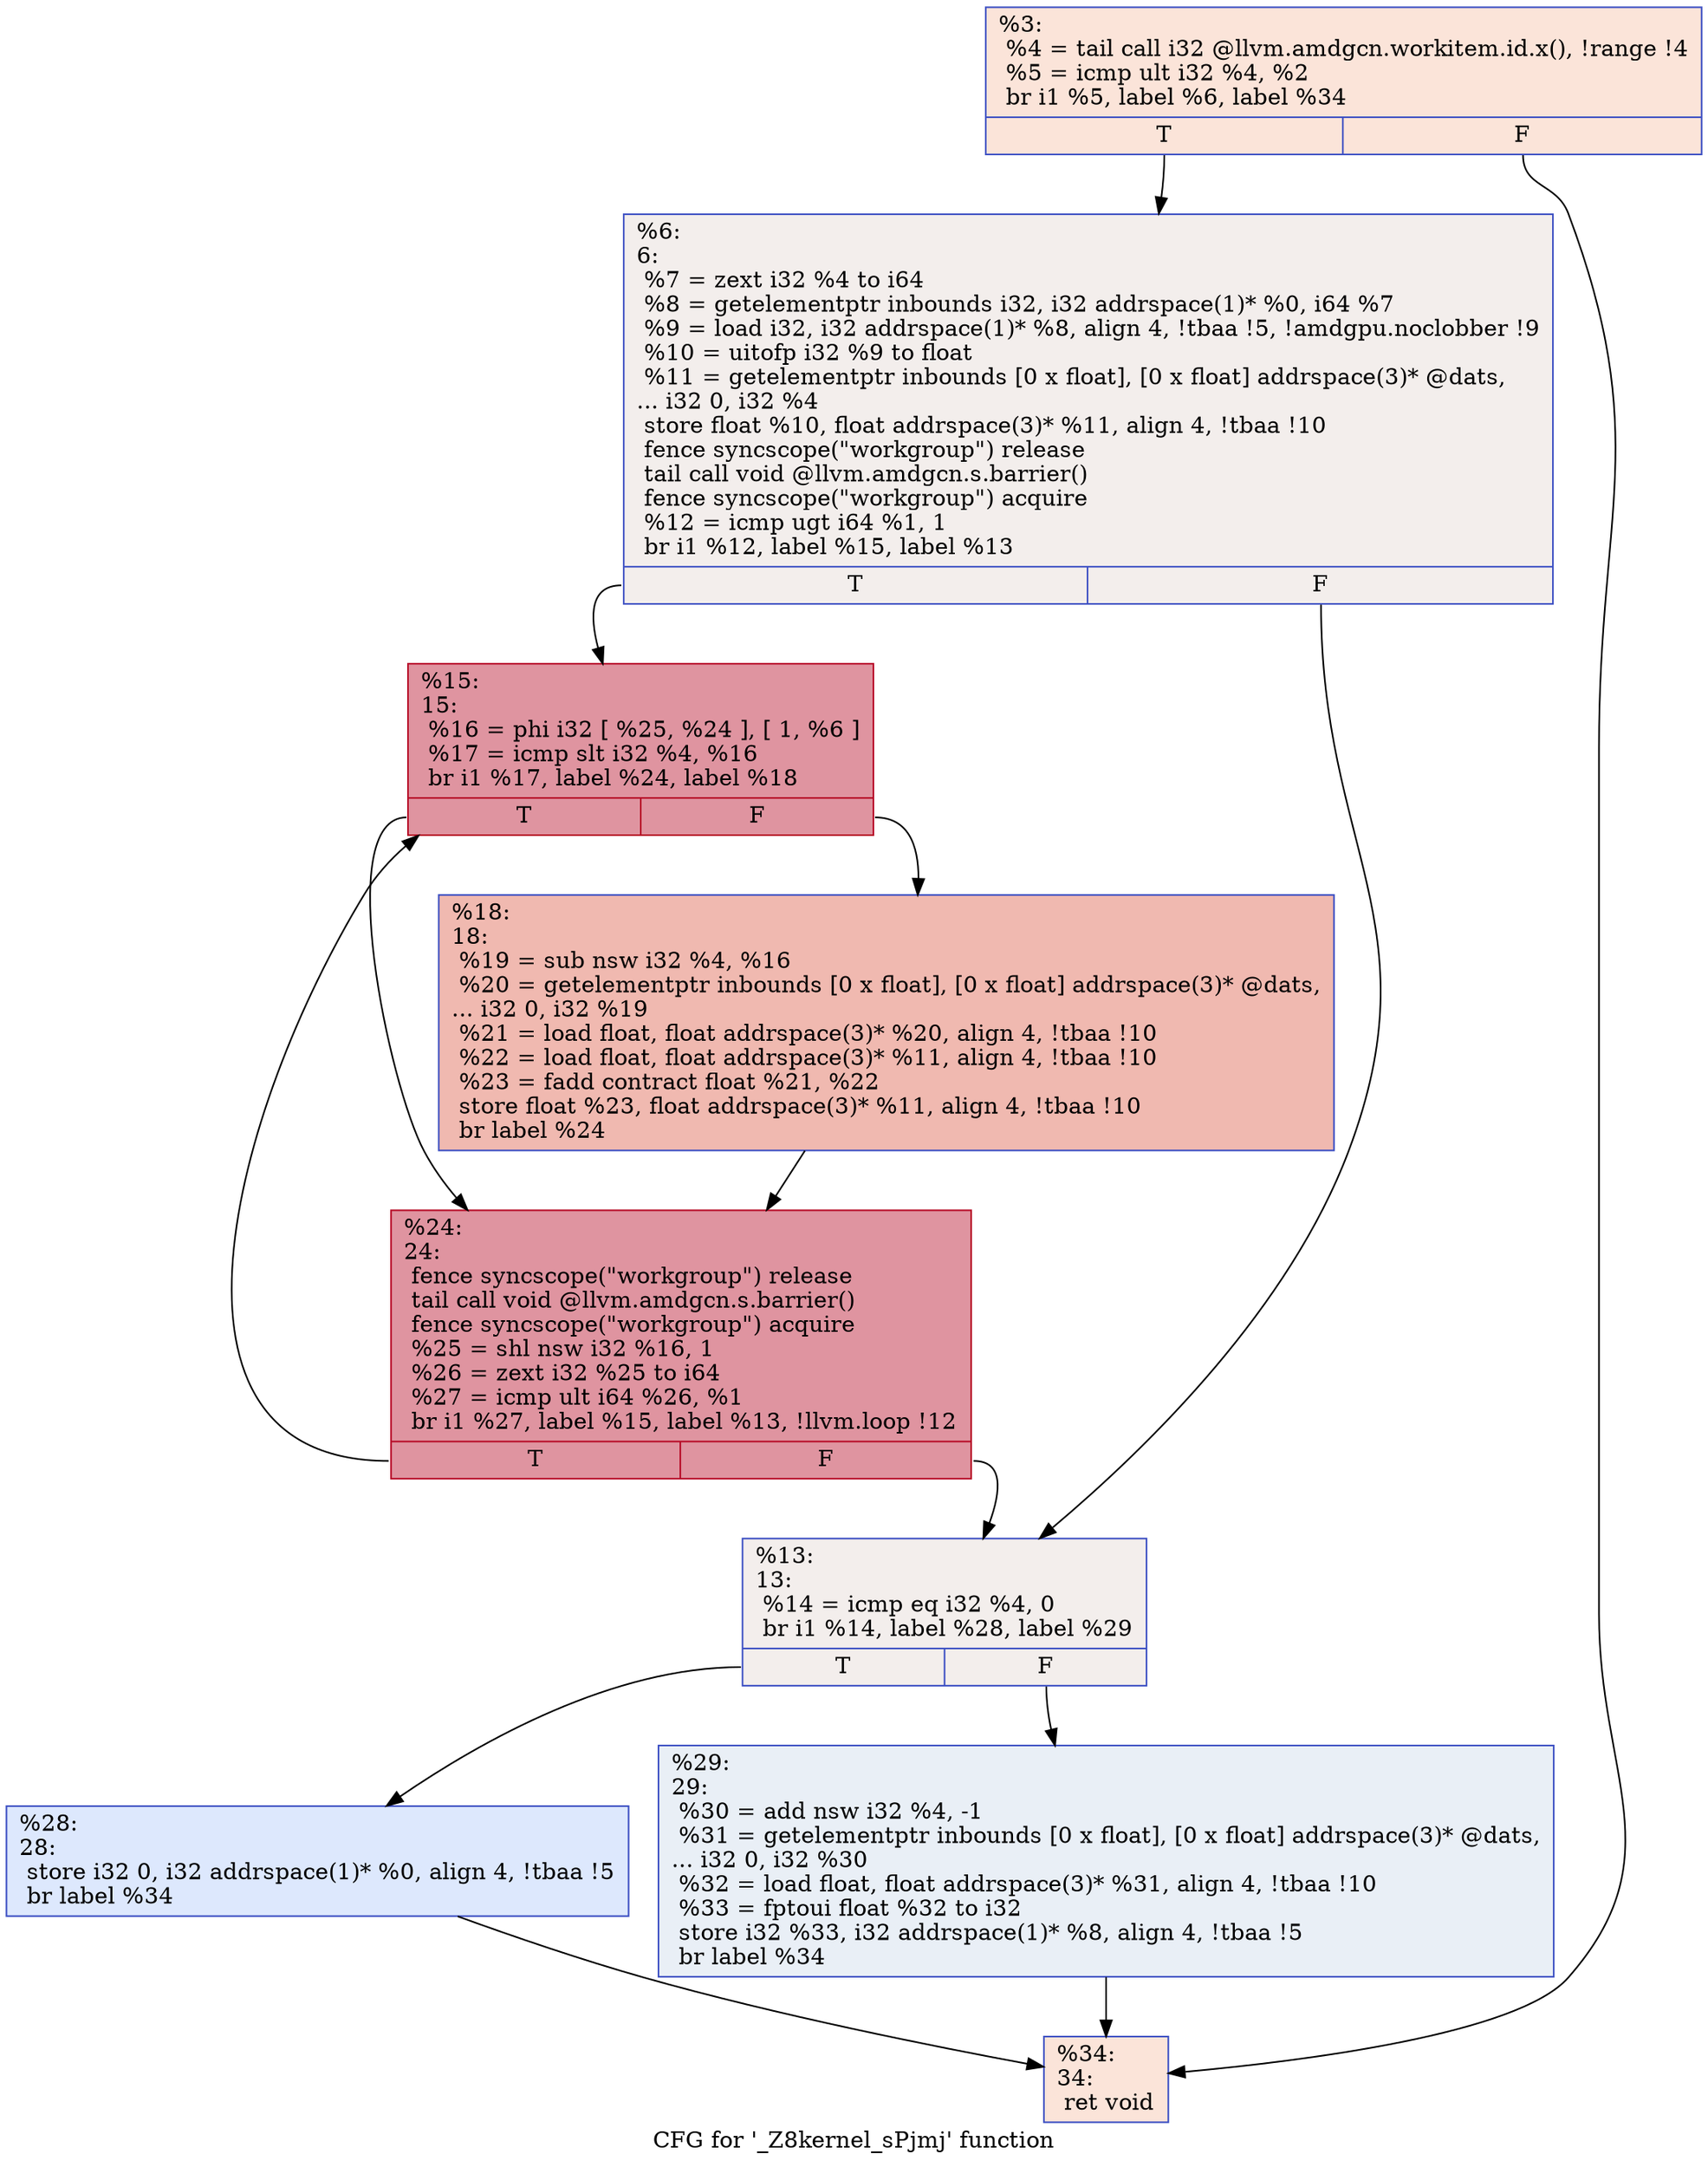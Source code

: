 digraph "CFG for '_Z8kernel_sPjmj' function" {
	label="CFG for '_Z8kernel_sPjmj' function";

	Node0x4615b60 [shape=record,color="#3d50c3ff", style=filled, fillcolor="#f5c1a970",label="{%3:\l  %4 = tail call i32 @llvm.amdgcn.workitem.id.x(), !range !4\l  %5 = icmp ult i32 %4, %2\l  br i1 %5, label %6, label %34\l|{<s0>T|<s1>F}}"];
	Node0x4615b60:s0 -> Node0x46169e0;
	Node0x4615b60:s1 -> Node0x4616a70;
	Node0x46169e0 [shape=record,color="#3d50c3ff", style=filled, fillcolor="#e3d9d370",label="{%6:\l6:                                                \l  %7 = zext i32 %4 to i64\l  %8 = getelementptr inbounds i32, i32 addrspace(1)* %0, i64 %7\l  %9 = load i32, i32 addrspace(1)* %8, align 4, !tbaa !5, !amdgpu.noclobber !9\l  %10 = uitofp i32 %9 to float\l  %11 = getelementptr inbounds [0 x float], [0 x float] addrspace(3)* @dats,\l... i32 0, i32 %4\l  store float %10, float addrspace(3)* %11, align 4, !tbaa !10\l  fence syncscope(\"workgroup\") release\l  tail call void @llvm.amdgcn.s.barrier()\l  fence syncscope(\"workgroup\") acquire\l  %12 = icmp ugt i64 %1, 1\l  br i1 %12, label %15, label %13\l|{<s0>T|<s1>F}}"];
	Node0x46169e0:s0 -> Node0x4617cc0;
	Node0x46169e0:s1 -> Node0x4617d50;
	Node0x4617d50 [shape=record,color="#3d50c3ff", style=filled, fillcolor="#e3d9d370",label="{%13:\l13:                                               \l  %14 = icmp eq i32 %4, 0\l  br i1 %14, label %28, label %29\l|{<s0>T|<s1>F}}"];
	Node0x4617d50:s0 -> Node0x4617f20;
	Node0x4617d50:s1 -> Node0x4617f70;
	Node0x4617cc0 [shape=record,color="#b70d28ff", style=filled, fillcolor="#b70d2870",label="{%15:\l15:                                               \l  %16 = phi i32 [ %25, %24 ], [ 1, %6 ]\l  %17 = icmp slt i32 %4, %16\l  br i1 %17, label %24, label %18\l|{<s0>T|<s1>F}}"];
	Node0x4617cc0:s0 -> Node0x46180e0;
	Node0x4617cc0:s1 -> Node0x4618360;
	Node0x4618360 [shape=record,color="#3d50c3ff", style=filled, fillcolor="#de614d70",label="{%18:\l18:                                               \l  %19 = sub nsw i32 %4, %16\l  %20 = getelementptr inbounds [0 x float], [0 x float] addrspace(3)* @dats,\l... i32 0, i32 %19\l  %21 = load float, float addrspace(3)* %20, align 4, !tbaa !10\l  %22 = load float, float addrspace(3)* %11, align 4, !tbaa !10\l  %23 = fadd contract float %21, %22\l  store float %23, float addrspace(3)* %11, align 4, !tbaa !10\l  br label %24\l}"];
	Node0x4618360 -> Node0x46180e0;
	Node0x46180e0 [shape=record,color="#b70d28ff", style=filled, fillcolor="#b70d2870",label="{%24:\l24:                                               \l  fence syncscope(\"workgroup\") release\l  tail call void @llvm.amdgcn.s.barrier()\l  fence syncscope(\"workgroup\") acquire\l  %25 = shl nsw i32 %16, 1\l  %26 = zext i32 %25 to i64\l  %27 = icmp ult i64 %26, %1\l  br i1 %27, label %15, label %13, !llvm.loop !12\l|{<s0>T|<s1>F}}"];
	Node0x46180e0:s0 -> Node0x4617cc0;
	Node0x46180e0:s1 -> Node0x4617d50;
	Node0x4617f20 [shape=record,color="#3d50c3ff", style=filled, fillcolor="#b2ccfb70",label="{%28:\l28:                                               \l  store i32 0, i32 addrspace(1)* %0, align 4, !tbaa !5\l  br label %34\l}"];
	Node0x4617f20 -> Node0x4616a70;
	Node0x4617f70 [shape=record,color="#3d50c3ff", style=filled, fillcolor="#cedaeb70",label="{%29:\l29:                                               \l  %30 = add nsw i32 %4, -1\l  %31 = getelementptr inbounds [0 x float], [0 x float] addrspace(3)* @dats,\l... i32 0, i32 %30\l  %32 = load float, float addrspace(3)* %31, align 4, !tbaa !10\l  %33 = fptoui float %32 to i32\l  store i32 %33, i32 addrspace(1)* %8, align 4, !tbaa !5\l  br label %34\l}"];
	Node0x4617f70 -> Node0x4616a70;
	Node0x4616a70 [shape=record,color="#3d50c3ff", style=filled, fillcolor="#f5c1a970",label="{%34:\l34:                                               \l  ret void\l}"];
}
